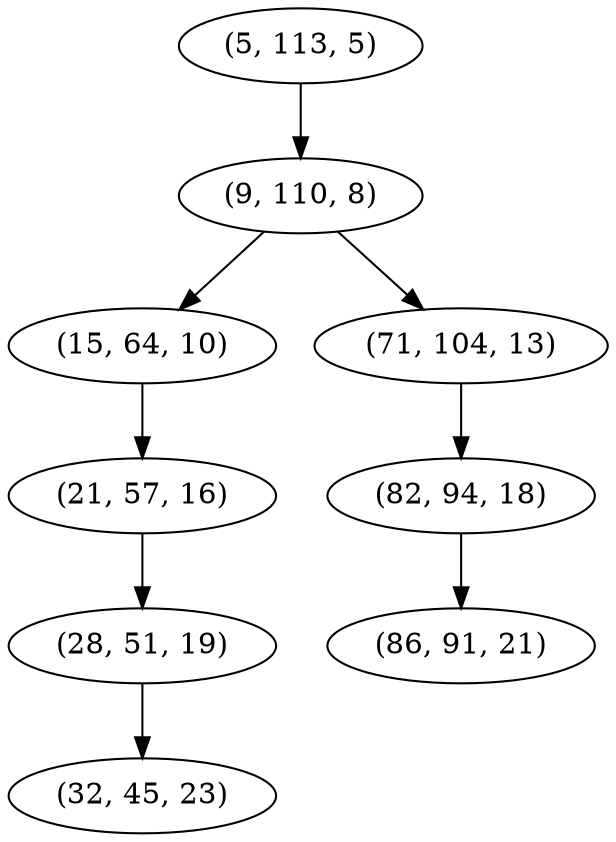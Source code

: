 digraph tree {
    "(5, 113, 5)";
    "(9, 110, 8)";
    "(15, 64, 10)";
    "(21, 57, 16)";
    "(28, 51, 19)";
    "(32, 45, 23)";
    "(71, 104, 13)";
    "(82, 94, 18)";
    "(86, 91, 21)";
    "(5, 113, 5)" -> "(9, 110, 8)";
    "(9, 110, 8)" -> "(15, 64, 10)";
    "(9, 110, 8)" -> "(71, 104, 13)";
    "(15, 64, 10)" -> "(21, 57, 16)";
    "(21, 57, 16)" -> "(28, 51, 19)";
    "(28, 51, 19)" -> "(32, 45, 23)";
    "(71, 104, 13)" -> "(82, 94, 18)";
    "(82, 94, 18)" -> "(86, 91, 21)";
}
